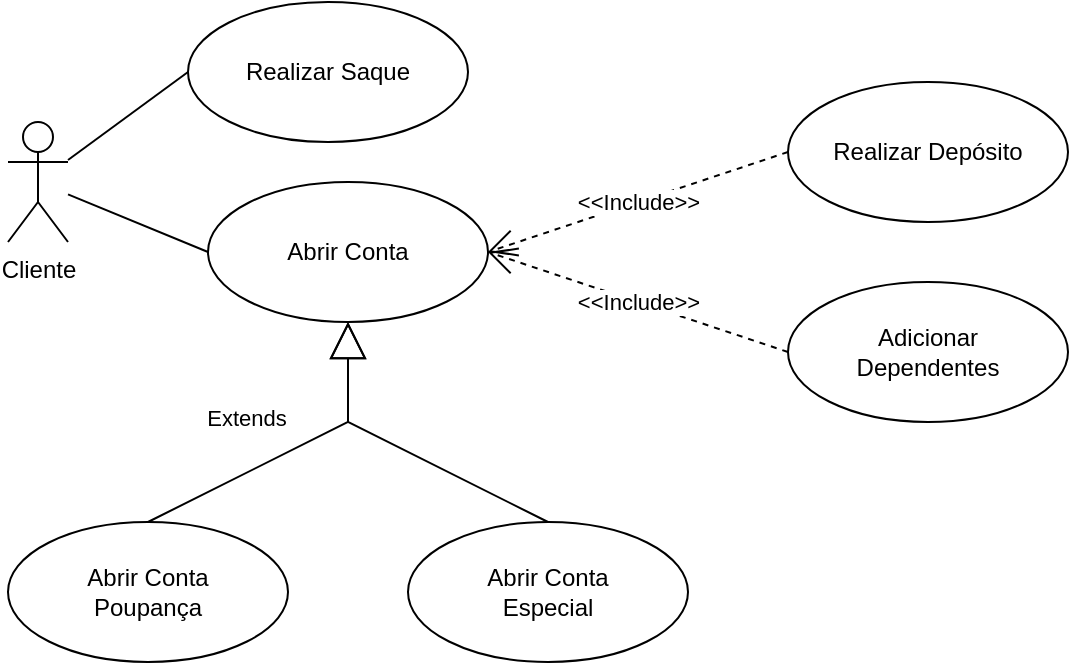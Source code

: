 <mxfile version="24.4.4" type="github">
  <diagram name="Página-1" id="VSbhb06O2-q0DgOhx1TD">
    <mxGraphModel dx="880" dy="476" grid="1" gridSize="10" guides="1" tooltips="1" connect="1" arrows="1" fold="1" page="1" pageScale="1" pageWidth="827" pageHeight="1169" math="0" shadow="0">
      <root>
        <mxCell id="0" />
        <mxCell id="1" parent="0" />
        <mxCell id="U8eJW5eZtojMFcs3-h9U-3" value="Clien&lt;span style=&quot;background-color: initial;&quot;&gt;te&lt;/span&gt;" style="shape=umlActor;verticalLabelPosition=bottom;verticalAlign=top;html=1;" vertex="1" parent="1">
          <mxGeometry x="70" y="190" width="30" height="60" as="geometry" />
        </mxCell>
        <mxCell id="U8eJW5eZtojMFcs3-h9U-4" value="Abrir Conta" style="ellipse;whiteSpace=wrap;html=1;" vertex="1" parent="1">
          <mxGeometry x="170" y="220" width="140" height="70" as="geometry" />
        </mxCell>
        <mxCell id="U8eJW5eZtojMFcs3-h9U-5" value="" style="endArrow=none;html=1;rounded=0;entryX=0;entryY=0.5;entryDx=0;entryDy=0;" edge="1" parent="1" source="U8eJW5eZtojMFcs3-h9U-3" target="U8eJW5eZtojMFcs3-h9U-4">
          <mxGeometry width="50" height="50" relative="1" as="geometry">
            <mxPoint x="130" y="300" as="sourcePoint" />
            <mxPoint x="180" y="250" as="targetPoint" />
          </mxGeometry>
        </mxCell>
        <mxCell id="U8eJW5eZtojMFcs3-h9U-7" value="Realizar Saque" style="ellipse;whiteSpace=wrap;html=1;" vertex="1" parent="1">
          <mxGeometry x="160" y="130" width="140" height="70" as="geometry" />
        </mxCell>
        <mxCell id="U8eJW5eZtojMFcs3-h9U-8" value="" style="endArrow=none;html=1;rounded=0;entryX=0;entryY=0.5;entryDx=0;entryDy=0;" edge="1" parent="1" source="U8eJW5eZtojMFcs3-h9U-3" target="U8eJW5eZtojMFcs3-h9U-7">
          <mxGeometry width="50" height="50" relative="1" as="geometry">
            <mxPoint x="114" y="220" as="sourcePoint" />
            <mxPoint x="164" y="170" as="targetPoint" />
          </mxGeometry>
        </mxCell>
        <mxCell id="U8eJW5eZtojMFcs3-h9U-9" value="Abrir Conta&lt;div&gt;Poupança&lt;/div&gt;" style="ellipse;whiteSpace=wrap;html=1;" vertex="1" parent="1">
          <mxGeometry x="70" y="390" width="140" height="70" as="geometry" />
        </mxCell>
        <mxCell id="U8eJW5eZtojMFcs3-h9U-10" value="Abrir Conta&lt;div&gt;Especial&lt;/div&gt;" style="ellipse;whiteSpace=wrap;html=1;" vertex="1" parent="1">
          <mxGeometry x="270" y="390" width="140" height="70" as="geometry" />
        </mxCell>
        <mxCell id="U8eJW5eZtojMFcs3-h9U-11" value="" style="endArrow=block;endSize=16;endFill=0;html=1;rounded=0;entryX=0.5;entryY=1;entryDx=0;entryDy=0;exitX=0.5;exitY=0;exitDx=0;exitDy=0;" edge="1" parent="1" source="U8eJW5eZtojMFcs3-h9U-9" target="U8eJW5eZtojMFcs3-h9U-4">
          <mxGeometry width="160" relative="1" as="geometry">
            <mxPoint x="-20" y="280" as="sourcePoint" />
            <mxPoint x="140" y="280" as="targetPoint" />
            <Array as="points">
              <mxPoint x="240" y="340" />
            </Array>
          </mxGeometry>
        </mxCell>
        <mxCell id="U8eJW5eZtojMFcs3-h9U-13" value="Extends" style="edgeLabel;html=1;align=center;verticalAlign=middle;resizable=0;points=[];" vertex="1" connectable="0" parent="U8eJW5eZtojMFcs3-h9U-11">
          <mxGeometry x="-0.024" relative="1" as="geometry">
            <mxPoint x="-22" y="-17" as="offset" />
          </mxGeometry>
        </mxCell>
        <mxCell id="U8eJW5eZtojMFcs3-h9U-12" value="&lt;div&gt;&lt;br&gt;&lt;/div&gt;" style="endArrow=block;endSize=16;endFill=0;html=1;rounded=0;entryX=0.5;entryY=1;entryDx=0;entryDy=0;exitX=0.5;exitY=0;exitDx=0;exitDy=0;" edge="1" parent="1" source="U8eJW5eZtojMFcs3-h9U-10" target="U8eJW5eZtojMFcs3-h9U-4">
          <mxGeometry width="160" relative="1" as="geometry">
            <mxPoint x="170" y="380" as="sourcePoint" />
            <mxPoint x="250" y="300" as="targetPoint" />
            <Array as="points">
              <mxPoint x="240" y="340" />
            </Array>
          </mxGeometry>
        </mxCell>
        <mxCell id="U8eJW5eZtojMFcs3-h9U-14" value="Realizar Depósito" style="ellipse;whiteSpace=wrap;html=1;" vertex="1" parent="1">
          <mxGeometry x="460" y="170" width="140" height="70" as="geometry" />
        </mxCell>
        <mxCell id="U8eJW5eZtojMFcs3-h9U-15" value="&amp;lt;&amp;lt;Include&amp;gt;&amp;gt;" style="endArrow=open;endSize=12;dashed=1;html=1;rounded=0;entryX=1;entryY=0.5;entryDx=0;entryDy=0;exitX=0;exitY=0.5;exitDx=0;exitDy=0;" edge="1" parent="1" source="U8eJW5eZtojMFcs3-h9U-14" target="U8eJW5eZtojMFcs3-h9U-4">
          <mxGeometry width="160" relative="1" as="geometry">
            <mxPoint x="260" y="310" as="sourcePoint" />
            <mxPoint x="420" y="310" as="targetPoint" />
          </mxGeometry>
        </mxCell>
        <mxCell id="U8eJW5eZtojMFcs3-h9U-16" value="Adicionar&lt;div&gt;Dependentes&lt;/div&gt;" style="ellipse;whiteSpace=wrap;html=1;" vertex="1" parent="1">
          <mxGeometry x="460" y="270" width="140" height="70" as="geometry" />
        </mxCell>
        <mxCell id="U8eJW5eZtojMFcs3-h9U-17" value="&amp;lt;&amp;lt;Include&amp;gt;&amp;gt;" style="endArrow=open;endSize=12;dashed=1;html=1;rounded=0;entryX=1;entryY=0.5;entryDx=0;entryDy=0;exitX=0;exitY=0.5;exitDx=0;exitDy=0;" edge="1" parent="1" source="U8eJW5eZtojMFcs3-h9U-16" target="U8eJW5eZtojMFcs3-h9U-4">
          <mxGeometry width="160" relative="1" as="geometry">
            <mxPoint x="470" y="215" as="sourcePoint" />
            <mxPoint x="320" y="265" as="targetPoint" />
          </mxGeometry>
        </mxCell>
      </root>
    </mxGraphModel>
  </diagram>
</mxfile>
